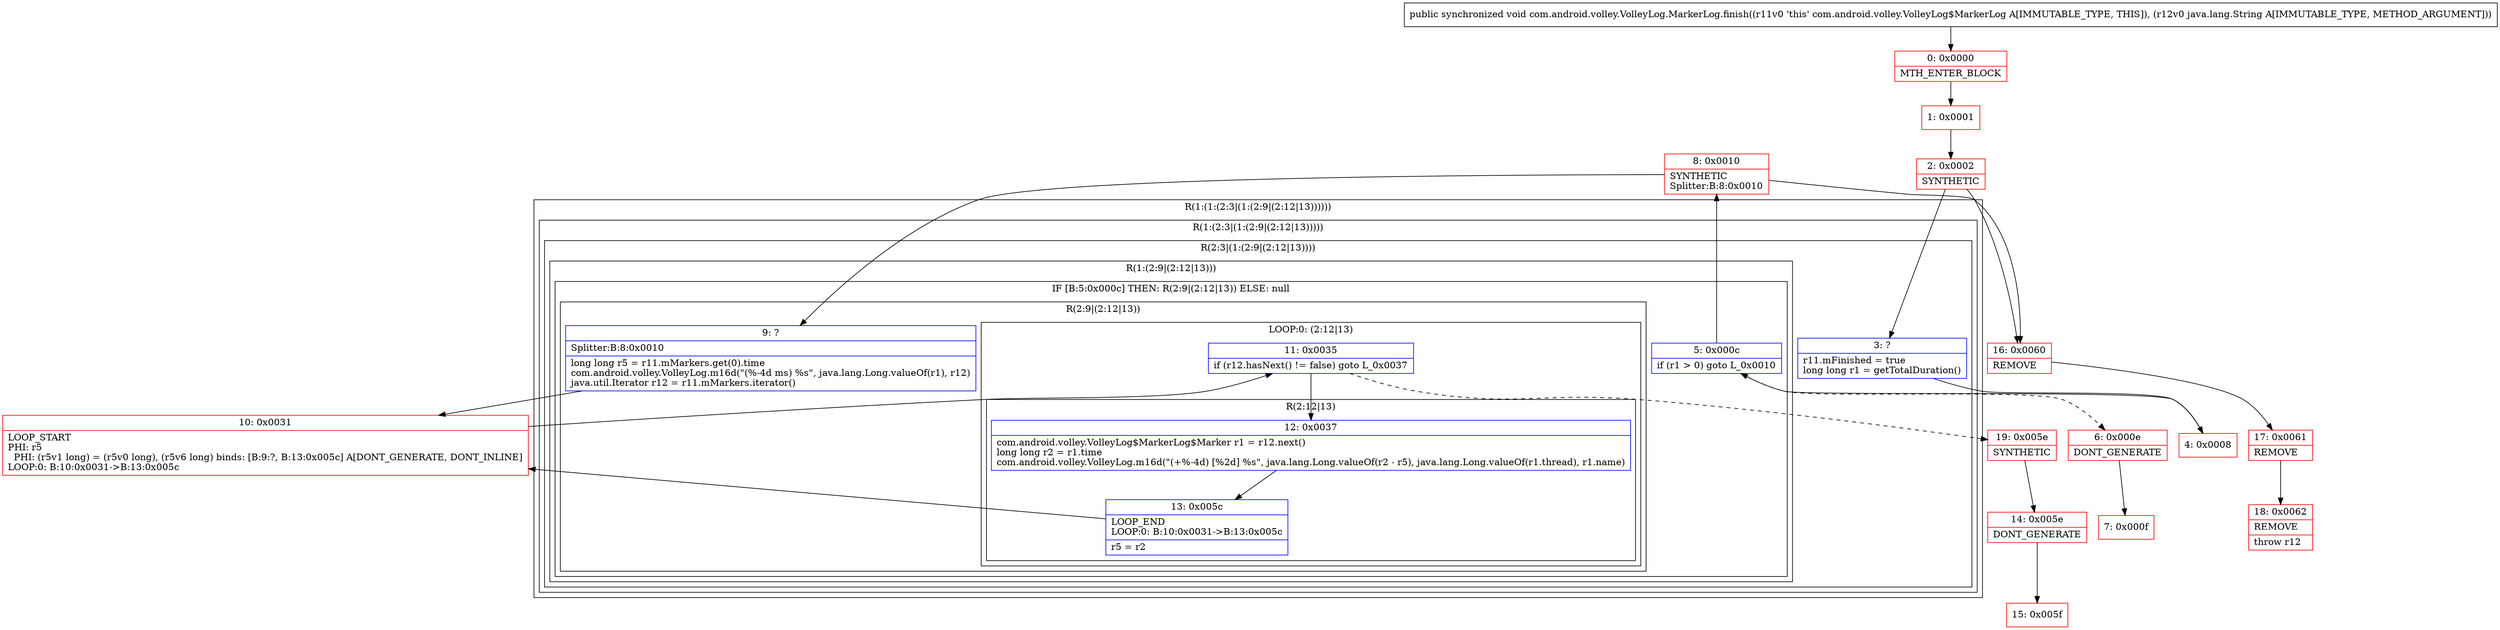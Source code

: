 digraph "CFG forcom.android.volley.VolleyLog.MarkerLog.finish(Ljava\/lang\/String;)V" {
subgraph cluster_Region_831013803 {
label = "R(1:(1:(2:3|(1:(2:9|(2:12|13))))))";
node [shape=record,color=blue];
subgraph cluster_Region_1045492252 {
label = "R(1:(2:3|(1:(2:9|(2:12|13)))))";
node [shape=record,color=blue];
subgraph cluster_Region_101629214 {
label = "R(2:3|(1:(2:9|(2:12|13))))";
node [shape=record,color=blue];
Node_3 [shape=record,label="{3\:\ ?|r11.mFinished = true\llong long r1 = getTotalDuration()\l}"];
subgraph cluster_Region_1310928641 {
label = "R(1:(2:9|(2:12|13)))";
node [shape=record,color=blue];
subgraph cluster_IfRegion_2040034045 {
label = "IF [B:5:0x000c] THEN: R(2:9|(2:12|13)) ELSE: null";
node [shape=record,color=blue];
Node_5 [shape=record,label="{5\:\ 0x000c|if (r1 \> 0) goto L_0x0010\l}"];
subgraph cluster_Region_364889591 {
label = "R(2:9|(2:12|13))";
node [shape=record,color=blue];
Node_9 [shape=record,label="{9\:\ ?|Splitter:B:8:0x0010\l|long long r5 = r11.mMarkers.get(0).time\lcom.android.volley.VolleyLog.m16d(\"(%\-4d ms) %s\", java.lang.Long.valueOf(r1), r12)\ljava.util.Iterator r12 = r11.mMarkers.iterator()\l}"];
subgraph cluster_LoopRegion_1596225629 {
label = "LOOP:0: (2:12|13)";
node [shape=record,color=blue];
Node_11 [shape=record,label="{11\:\ 0x0035|if (r12.hasNext() != false) goto L_0x0037\l}"];
subgraph cluster_Region_112627955 {
label = "R(2:12|13)";
node [shape=record,color=blue];
Node_12 [shape=record,label="{12\:\ 0x0037|com.android.volley.VolleyLog$MarkerLog$Marker r1 = r12.next()\llong long r2 = r1.time\lcom.android.volley.VolleyLog.m16d(\"(+%\-4d) [%2d] %s\", java.lang.Long.valueOf(r2 \- r5), java.lang.Long.valueOf(r1.thread), r1.name)\l}"];
Node_13 [shape=record,label="{13\:\ 0x005c|LOOP_END\lLOOP:0: B:10:0x0031\-\>B:13:0x005c\l|r5 = r2\l}"];
}
}
}
}
}
}
}
}
Node_0 [shape=record,color=red,label="{0\:\ 0x0000|MTH_ENTER_BLOCK\l}"];
Node_1 [shape=record,color=red,label="{1\:\ 0x0001}"];
Node_2 [shape=record,color=red,label="{2\:\ 0x0002|SYNTHETIC\l}"];
Node_4 [shape=record,color=red,label="{4\:\ 0x0008}"];
Node_6 [shape=record,color=red,label="{6\:\ 0x000e|DONT_GENERATE\l}"];
Node_7 [shape=record,color=red,label="{7\:\ 0x000f}"];
Node_8 [shape=record,color=red,label="{8\:\ 0x0010|SYNTHETIC\lSplitter:B:8:0x0010\l}"];
Node_10 [shape=record,color=red,label="{10\:\ 0x0031|LOOP_START\lPHI: r5 \l  PHI: (r5v1 long) = (r5v0 long), (r5v6 long) binds: [B:9:?, B:13:0x005c] A[DONT_GENERATE, DONT_INLINE]\lLOOP:0: B:10:0x0031\-\>B:13:0x005c\l}"];
Node_14 [shape=record,color=red,label="{14\:\ 0x005e|DONT_GENERATE\l}"];
Node_15 [shape=record,color=red,label="{15\:\ 0x005f}"];
Node_16 [shape=record,color=red,label="{16\:\ 0x0060|REMOVE\l}"];
Node_17 [shape=record,color=red,label="{17\:\ 0x0061|REMOVE\l}"];
Node_18 [shape=record,color=red,label="{18\:\ 0x0062|REMOVE\l|throw r12\l}"];
Node_19 [shape=record,color=red,label="{19\:\ 0x005e|SYNTHETIC\l}"];
MethodNode[shape=record,label="{public synchronized void com.android.volley.VolleyLog.MarkerLog.finish((r11v0 'this' com.android.volley.VolleyLog$MarkerLog A[IMMUTABLE_TYPE, THIS]), (r12v0 java.lang.String A[IMMUTABLE_TYPE, METHOD_ARGUMENT])) }"];
MethodNode -> Node_0;
Node_3 -> Node_4;
Node_5 -> Node_6[style=dashed];
Node_5 -> Node_8;
Node_9 -> Node_10;
Node_11 -> Node_12;
Node_11 -> Node_19[style=dashed];
Node_12 -> Node_13;
Node_13 -> Node_10;
Node_0 -> Node_1;
Node_1 -> Node_2;
Node_2 -> Node_3;
Node_2 -> Node_16;
Node_4 -> Node_5;
Node_6 -> Node_7;
Node_8 -> Node_9;
Node_8 -> Node_16;
Node_10 -> Node_11;
Node_14 -> Node_15;
Node_16 -> Node_17;
Node_17 -> Node_18;
Node_19 -> Node_14;
}

